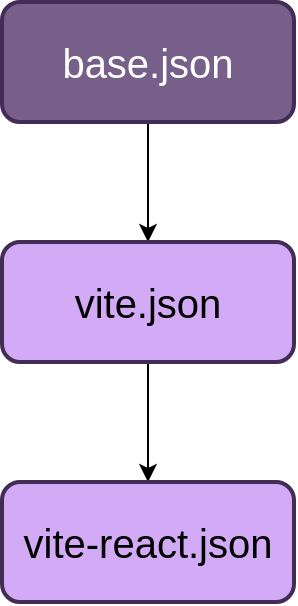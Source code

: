 <mxfile version="24.5.4" type="device">
  <diagram name="Page-1" id="NXoiRBcAw8uJ_w0Etrhl">
    <mxGraphModel dx="1434" dy="772" grid="1" gridSize="10" guides="1" tooltips="1" connect="1" arrows="1" fold="1" page="1" pageScale="1" pageWidth="827" pageHeight="1169" math="0" shadow="0">
      <root>
        <mxCell id="0" />
        <mxCell id="1" parent="0" />
        <mxCell id="tHxjTvpz_UJz0zN8TaD5-7" style="edgeStyle=orthogonalEdgeStyle;rounded=0;orthogonalLoop=1;jettySize=auto;html=1;entryX=0.5;entryY=0;entryDx=0;entryDy=0;" edge="1" parent="1" source="tHxjTvpz_UJz0zN8TaD5-1" target="tHxjTvpz_UJz0zN8TaD5-2">
          <mxGeometry relative="1" as="geometry" />
        </mxCell>
        <mxCell id="tHxjTvpz_UJz0zN8TaD5-1" value="&lt;font style=&quot;font-size: 20px;&quot;&gt;b&lt;/font&gt;&lt;span style=&quot;background-color: initial; font-size: 20px;&quot;&gt;ase.json&lt;/span&gt;" style="rounded=1;whiteSpace=wrap;html=1;strokeWidth=2;fillColor=#76608a;strokeColor=#432D57;fontColor=#ffffff;" vertex="1" parent="1">
          <mxGeometry x="294" y="120" width="146" height="60" as="geometry" />
        </mxCell>
        <mxCell id="tHxjTvpz_UJz0zN8TaD5-8" style="edgeStyle=orthogonalEdgeStyle;rounded=0;orthogonalLoop=1;jettySize=auto;html=1;" edge="1" parent="1" source="tHxjTvpz_UJz0zN8TaD5-2" target="tHxjTvpz_UJz0zN8TaD5-5">
          <mxGeometry relative="1" as="geometry" />
        </mxCell>
        <mxCell id="tHxjTvpz_UJz0zN8TaD5-2" value="&lt;span style=&quot;background-color: initial; font-size: 20px;&quot;&gt;vite.json&lt;/span&gt;" style="rounded=1;whiteSpace=wrap;html=1;strokeWidth=2;fillColor=#D2AAF5;strokeColor=#432D57;fontColor=#000000;" vertex="1" parent="1">
          <mxGeometry x="294" y="240" width="146" height="60" as="geometry" />
        </mxCell>
        <mxCell id="tHxjTvpz_UJz0zN8TaD5-5" value="&lt;span style=&quot;background-color: initial; font-size: 20px;&quot;&gt;vite-react.json&lt;/span&gt;" style="rounded=1;whiteSpace=wrap;html=1;strokeWidth=2;fillColor=#D2AAF5;strokeColor=#432D57;fontColor=#000000;" vertex="1" parent="1">
          <mxGeometry x="294" y="360" width="146" height="60" as="geometry" />
        </mxCell>
      </root>
    </mxGraphModel>
  </diagram>
</mxfile>

